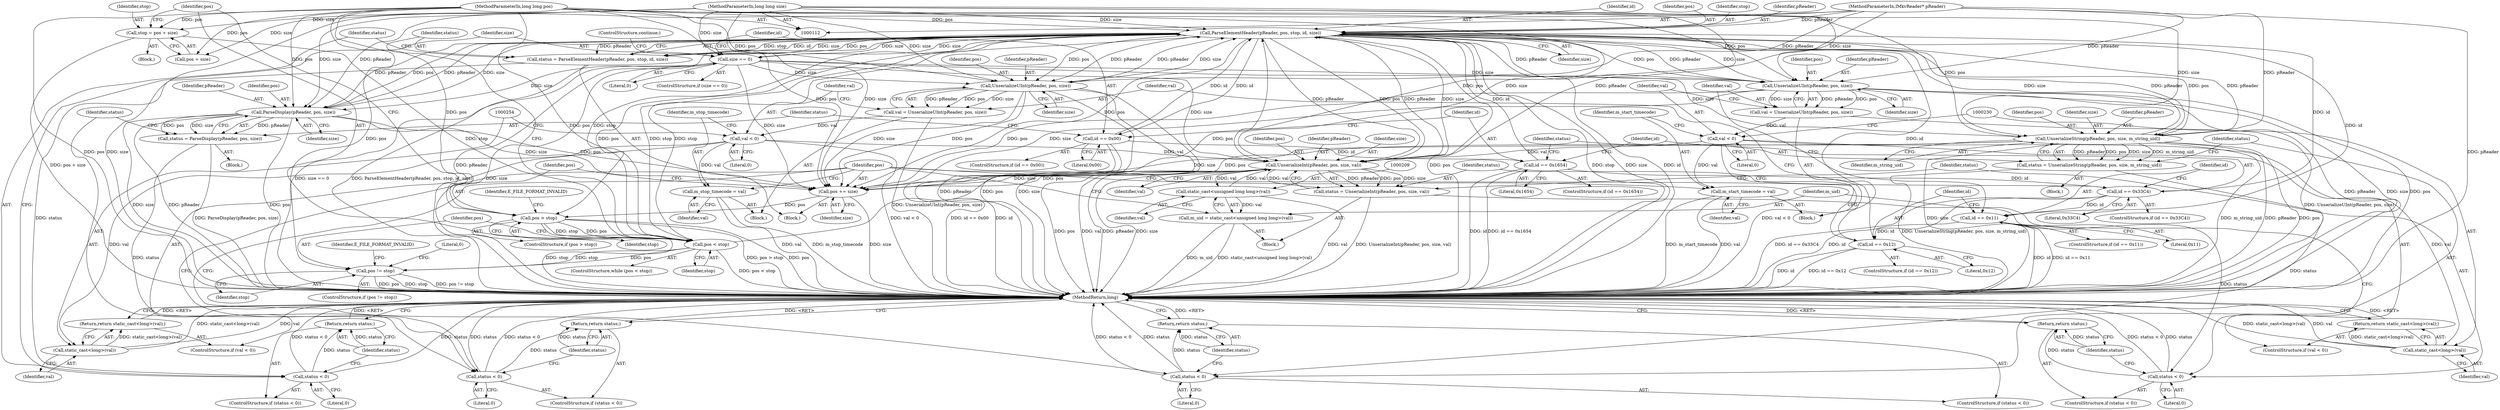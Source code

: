 digraph "0_Android_cc274e2abe8b2a6698a5c47d8aa4bb45f1f9538d_38@pointer" {
"1000133" [label="(Call,ParseElementHeader(pReader, pos, stop, id, size))"];
"1000220" [label="(Call,UnserializeUInt(pReader, pos, size))"];
"1000133" [label="(Call,ParseElementHeader(pReader, pos, stop, id, size))"];
"1000175" [label="(Call,UnserializeString(pReader, pos, size, m_string_uid))"];
"1000113" [label="(MethodParameterIn,IMkvReader* pReader)"];
"1000114" [label="(MethodParameterIn,long long pos)"];
"1000146" [label="(Call,size == 0)"];
"1000115" [label="(MethodParameterIn,long long size)"];
"1000244" [label="(Call,UnserializeUInt(pReader, pos, size))"];
"1000195" [label="(Call,UnserializeInt(pReader, pos, size, val))"];
"1000208" [label="(Call,static_cast<unsigned long long>(val))"];
"1000249" [label="(Call,val < 0)"];
"1000242" [label="(Call,val = UnserializeUInt(pReader, pos, size))"];
"1000225" [label="(Call,val < 0)"];
"1000218" [label="(Call,val = UnserializeUInt(pReader, pos, size))"];
"1000157" [label="(Call,ParseDisplay(pReader, pos, size))"];
"1000124" [label="(Call,pos < stop)"];
"1000263" [label="(Call,pos > stop)"];
"1000259" [label="(Call,pos += size)"];
"1000118" [label="(Call,stop = pos + size)"];
"1000151" [label="(Call,id == 0x00)"];
"1000169" [label="(Call,id == 0x1654)"];
"1000237" [label="(Call,id == 0x12)"];
"1000213" [label="(Call,id == 0x11)"];
"1000188" [label="(Call,id == 0x33C4)"];
"1000131" [label="(Call,status = ParseElementHeader(pReader, pos, stop, id, size))"];
"1000140" [label="(Call,status < 0)"];
"1000143" [label="(Return,return status;)"];
"1000155" [label="(Call,status = ParseDisplay(pReader, pos, size))"];
"1000162" [label="(Call,status < 0)"];
"1000165" [label="(Return,return status;)"];
"1000173" [label="(Call,status = UnserializeString(pReader, pos, size, m_string_uid))"];
"1000181" [label="(Call,status < 0)"];
"1000184" [label="(Return,return status;)"];
"1000193" [label="(Call,status = UnserializeInt(pReader, pos, size, val))"];
"1000201" [label="(Call,status < 0)"];
"1000204" [label="(Return,return status;)"];
"1000206" [label="(Call,m_uid = static_cast<unsigned long long>(val))"];
"1000229" [label="(Call,static_cast<long>(val))"];
"1000228" [label="(Return,return static_cast<long>(val);)"];
"1000232" [label="(Call,m_start_timecode = val)"];
"1000253" [label="(Call,static_cast<long>(val))"];
"1000252" [label="(Return,return static_cast<long>(val);)"];
"1000256" [label="(Call,m_stop_timecode = val)"];
"1000269" [label="(Call,pos != stop)"];
"1000222" [label="(Identifier,pos)"];
"1000273" [label="(Identifier,E_FILE_FORMAT_INVALID)"];
"1000188" [label="(Call,id == 0x33C4)"];
"1000240" [label="(Block,)"];
"1000116" [label="(Block,)"];
"1000183" [label="(Literal,0)"];
"1000262" [label="(ControlStructure,if (pos > stop))"];
"1000205" [label="(Identifier,status)"];
"1000219" [label="(Identifier,val)"];
"1000199" [label="(Identifier,val)"];
"1000125" [label="(Identifier,pos)"];
"1000194" [label="(Identifier,status)"];
"1000257" [label="(Identifier,m_stop_timecode)"];
"1000231" [label="(Identifier,val)"];
"1000208" [label="(Call,static_cast<unsigned long long>(val))"];
"1000270" [label="(Identifier,pos)"];
"1000133" [label="(Call,ParseElementHeader(pReader, pos, stop, id, size))"];
"1000134" [label="(Identifier,pReader)"];
"1000119" [label="(Identifier,stop)"];
"1000166" [label="(Identifier,status)"];
"1000202" [label="(Identifier,status)"];
"1000140" [label="(Call,status < 0)"];
"1000227" [label="(Literal,0)"];
"1000172" [label="(Block,)"];
"1000271" [label="(Identifier,stop)"];
"1000256" [label="(Call,m_stop_timecode = val)"];
"1000143" [label="(Return,return status;)"];
"1000250" [label="(Identifier,val)"];
"1000232" [label="(Call,m_start_timecode = val)"];
"1000132" [label="(Identifier,status)"];
"1000131" [label="(Call,status = ParseElementHeader(pReader, pos, stop, id, size))"];
"1000258" [label="(Identifier,val)"];
"1000180" [label="(ControlStructure,if (status < 0))"];
"1000127" [label="(Block,)"];
"1000263" [label="(Call,pos > stop)"];
"1000269" [label="(Call,pos != stop)"];
"1000239" [label="(Literal,0x12)"];
"1000151" [label="(Call,id == 0x00)"];
"1000255" [label="(Identifier,val)"];
"1000200" [label="(ControlStructure,if (status < 0))"];
"1000246" [label="(Identifier,pos)"];
"1000113" [label="(MethodParameterIn,IMkvReader* pReader)"];
"1000181" [label="(Call,status < 0)"];
"1000223" [label="(Identifier,size)"];
"1000185" [label="(Identifier,status)"];
"1000249" [label="(Call,val < 0)"];
"1000137" [label="(Identifier,id)"];
"1000162" [label="(Call,status < 0)"];
"1000276" [label="(MethodReturn,long)"];
"1000135" [label="(Identifier,pos)"];
"1000204" [label="(Return,return status;)"];
"1000165" [label="(Return,return status;)"];
"1000215" [label="(Literal,0x11)"];
"1000171" [label="(Literal,0x1654)"];
"1000267" [label="(Identifier,E_FILE_FORMAT_INVALID)"];
"1000164" [label="(Literal,0)"];
"1000163" [label="(Identifier,status)"];
"1000243" [label="(Identifier,val)"];
"1000147" [label="(Identifier,size)"];
"1000177" [label="(Identifier,pos)"];
"1000216" [label="(Block,)"];
"1000149" [label="(ControlStructure,continue;)"];
"1000242" [label="(Call,val = UnserializeUInt(pReader, pos, size))"];
"1000244" [label="(Call,UnserializeUInt(pReader, pos, size))"];
"1000233" [label="(Identifier,m_start_timecode)"];
"1000168" [label="(ControlStructure,if (id == 0x1654))"];
"1000238" [label="(Identifier,id)"];
"1000248" [label="(ControlStructure,if (val < 0))"];
"1000170" [label="(Identifier,id)"];
"1000190" [label="(Literal,0x33C4)"];
"1000174" [label="(Identifier,status)"];
"1000158" [label="(Identifier,pReader)"];
"1000144" [label="(Identifier,status)"];
"1000114" [label="(MethodParameterIn,long long pos)"];
"1000193" [label="(Call,status = UnserializeInt(pReader, pos, size, val))"];
"1000178" [label="(Identifier,size)"];
"1000124" [label="(Call,pos < stop)"];
"1000138" [label="(Identifier,size)"];
"1000142" [label="(Literal,0)"];
"1000261" [label="(Identifier,size)"];
"1000169" [label="(Call,id == 0x1654)"];
"1000251" [label="(Literal,0)"];
"1000226" [label="(Identifier,val)"];
"1000206" [label="(Call,m_uid = static_cast<unsigned long long>(val))"];
"1000115" [label="(MethodParameterIn,long long size)"];
"1000176" [label="(Identifier,pReader)"];
"1000210" [label="(Identifier,val)"];
"1000236" [label="(ControlStructure,if (id == 0x12))"];
"1000203" [label="(Literal,0)"];
"1000264" [label="(Identifier,pos)"];
"1000120" [label="(Call,pos + size)"];
"1000161" [label="(ControlStructure,if (status < 0))"];
"1000150" [label="(ControlStructure,if (id == 0x00))"];
"1000139" [label="(ControlStructure,if (status < 0))"];
"1000253" [label="(Call,static_cast<long>(val))"];
"1000201" [label="(Call,status < 0)"];
"1000268" [label="(ControlStructure,if (pos != stop))"];
"1000145" [label="(ControlStructure,if (size == 0))"];
"1000265" [label="(Identifier,stop)"];
"1000220" [label="(Call,UnserializeUInt(pReader, pos, size))"];
"1000245" [label="(Identifier,pReader)"];
"1000153" [label="(Literal,0x00)"];
"1000197" [label="(Identifier,pos)"];
"1000157" [label="(Call,ParseDisplay(pReader, pos, size))"];
"1000123" [label="(ControlStructure,while (pos < stop))"];
"1000234" [label="(Identifier,val)"];
"1000136" [label="(Identifier,stop)"];
"1000155" [label="(Call,status = ParseDisplay(pReader, pos, size))"];
"1000252" [label="(Return,return static_cast<long>(val);)"];
"1000212" [label="(ControlStructure,if (id == 0x11))"];
"1000148" [label="(Literal,0)"];
"1000187" [label="(ControlStructure,if (id == 0x33C4))"];
"1000126" [label="(Identifier,stop)"];
"1000159" [label="(Identifier,pos)"];
"1000184" [label="(Return,return status;)"];
"1000218" [label="(Call,val = UnserializeUInt(pReader, pos, size))"];
"1000207" [label="(Identifier,m_uid)"];
"1000221" [label="(Identifier,pReader)"];
"1000214" [label="(Identifier,id)"];
"1000229" [label="(Call,static_cast<long>(val))"];
"1000237" [label="(Call,id == 0x12)"];
"1000228" [label="(Return,return static_cast<long>(val);)"];
"1000152" [label="(Identifier,id)"];
"1000196" [label="(Identifier,pReader)"];
"1000189" [label="(Identifier,id)"];
"1000225" [label="(Call,val < 0)"];
"1000118" [label="(Call,stop = pos + size)"];
"1000195" [label="(Call,UnserializeInt(pReader, pos, size, val))"];
"1000275" [label="(Literal,0)"];
"1000141" [label="(Identifier,status)"];
"1000247" [label="(Identifier,size)"];
"1000259" [label="(Call,pos += size)"];
"1000173" [label="(Call,status = UnserializeString(pReader, pos, size, m_string_uid))"];
"1000182" [label="(Identifier,status)"];
"1000156" [label="(Identifier,status)"];
"1000224" [label="(ControlStructure,if (val < 0))"];
"1000198" [label="(Identifier,size)"];
"1000191" [label="(Block,)"];
"1000179" [label="(Identifier,m_string_uid)"];
"1000160" [label="(Identifier,size)"];
"1000175" [label="(Call,UnserializeString(pReader, pos, size, m_string_uid))"];
"1000146" [label="(Call,size == 0)"];
"1000260" [label="(Identifier,pos)"];
"1000213" [label="(Call,id == 0x11)"];
"1000154" [label="(Block,)"];
"1000133" -> "1000131"  [label="AST: "];
"1000133" -> "1000138"  [label="CFG: "];
"1000134" -> "1000133"  [label="AST: "];
"1000135" -> "1000133"  [label="AST: "];
"1000136" -> "1000133"  [label="AST: "];
"1000137" -> "1000133"  [label="AST: "];
"1000138" -> "1000133"  [label="AST: "];
"1000131" -> "1000133"  [label="CFG: "];
"1000133" -> "1000276"  [label="DDG: pReader"];
"1000133" -> "1000276"  [label="DDG: pos"];
"1000133" -> "1000276"  [label="DDG: stop"];
"1000133" -> "1000276"  [label="DDG: size"];
"1000133" -> "1000276"  [label="DDG: id"];
"1000133" -> "1000124"  [label="DDG: pos"];
"1000133" -> "1000124"  [label="DDG: stop"];
"1000133" -> "1000131"  [label="DDG: stop"];
"1000133" -> "1000131"  [label="DDG: id"];
"1000133" -> "1000131"  [label="DDG: size"];
"1000133" -> "1000131"  [label="DDG: pos"];
"1000133" -> "1000131"  [label="DDG: pReader"];
"1000220" -> "1000133"  [label="DDG: pReader"];
"1000220" -> "1000133"  [label="DDG: size"];
"1000175" -> "1000133"  [label="DDG: pReader"];
"1000175" -> "1000133"  [label="DDG: size"];
"1000244" -> "1000133"  [label="DDG: pReader"];
"1000244" -> "1000133"  [label="DDG: size"];
"1000195" -> "1000133"  [label="DDG: pReader"];
"1000195" -> "1000133"  [label="DDG: size"];
"1000157" -> "1000133"  [label="DDG: pReader"];
"1000157" -> "1000133"  [label="DDG: size"];
"1000113" -> "1000133"  [label="DDG: pReader"];
"1000124" -> "1000133"  [label="DDG: pos"];
"1000124" -> "1000133"  [label="DDG: stop"];
"1000114" -> "1000133"  [label="DDG: pos"];
"1000151" -> "1000133"  [label="DDG: id"];
"1000169" -> "1000133"  [label="DDG: id"];
"1000237" -> "1000133"  [label="DDG: id"];
"1000213" -> "1000133"  [label="DDG: id"];
"1000188" -> "1000133"  [label="DDG: id"];
"1000146" -> "1000133"  [label="DDG: size"];
"1000115" -> "1000133"  [label="DDG: size"];
"1000133" -> "1000146"  [label="DDG: size"];
"1000133" -> "1000151"  [label="DDG: id"];
"1000133" -> "1000157"  [label="DDG: pReader"];
"1000133" -> "1000157"  [label="DDG: pos"];
"1000133" -> "1000175"  [label="DDG: pReader"];
"1000133" -> "1000175"  [label="DDG: pos"];
"1000133" -> "1000195"  [label="DDG: pReader"];
"1000133" -> "1000195"  [label="DDG: pos"];
"1000133" -> "1000220"  [label="DDG: pReader"];
"1000133" -> "1000220"  [label="DDG: pos"];
"1000133" -> "1000244"  [label="DDG: pReader"];
"1000133" -> "1000244"  [label="DDG: pos"];
"1000133" -> "1000259"  [label="DDG: pos"];
"1000133" -> "1000263"  [label="DDG: stop"];
"1000220" -> "1000218"  [label="AST: "];
"1000220" -> "1000223"  [label="CFG: "];
"1000221" -> "1000220"  [label="AST: "];
"1000222" -> "1000220"  [label="AST: "];
"1000223" -> "1000220"  [label="AST: "];
"1000218" -> "1000220"  [label="CFG: "];
"1000220" -> "1000276"  [label="DDG: pReader"];
"1000220" -> "1000276"  [label="DDG: size"];
"1000220" -> "1000276"  [label="DDG: pos"];
"1000220" -> "1000218"  [label="DDG: pReader"];
"1000220" -> "1000218"  [label="DDG: pos"];
"1000220" -> "1000218"  [label="DDG: size"];
"1000113" -> "1000220"  [label="DDG: pReader"];
"1000114" -> "1000220"  [label="DDG: pos"];
"1000146" -> "1000220"  [label="DDG: size"];
"1000115" -> "1000220"  [label="DDG: size"];
"1000220" -> "1000259"  [label="DDG: size"];
"1000220" -> "1000259"  [label="DDG: pos"];
"1000175" -> "1000173"  [label="AST: "];
"1000175" -> "1000179"  [label="CFG: "];
"1000176" -> "1000175"  [label="AST: "];
"1000177" -> "1000175"  [label="AST: "];
"1000178" -> "1000175"  [label="AST: "];
"1000179" -> "1000175"  [label="AST: "];
"1000173" -> "1000175"  [label="CFG: "];
"1000175" -> "1000276"  [label="DDG: size"];
"1000175" -> "1000276"  [label="DDG: m_string_uid"];
"1000175" -> "1000276"  [label="DDG: pReader"];
"1000175" -> "1000276"  [label="DDG: pos"];
"1000175" -> "1000173"  [label="DDG: pReader"];
"1000175" -> "1000173"  [label="DDG: pos"];
"1000175" -> "1000173"  [label="DDG: size"];
"1000175" -> "1000173"  [label="DDG: m_string_uid"];
"1000113" -> "1000175"  [label="DDG: pReader"];
"1000114" -> "1000175"  [label="DDG: pos"];
"1000146" -> "1000175"  [label="DDG: size"];
"1000115" -> "1000175"  [label="DDG: size"];
"1000175" -> "1000259"  [label="DDG: size"];
"1000175" -> "1000259"  [label="DDG: pos"];
"1000113" -> "1000112"  [label="AST: "];
"1000113" -> "1000276"  [label="DDG: pReader"];
"1000113" -> "1000157"  [label="DDG: pReader"];
"1000113" -> "1000195"  [label="DDG: pReader"];
"1000113" -> "1000244"  [label="DDG: pReader"];
"1000114" -> "1000112"  [label="AST: "];
"1000114" -> "1000276"  [label="DDG: pos"];
"1000114" -> "1000118"  [label="DDG: pos"];
"1000114" -> "1000120"  [label="DDG: pos"];
"1000114" -> "1000124"  [label="DDG: pos"];
"1000114" -> "1000157"  [label="DDG: pos"];
"1000114" -> "1000195"  [label="DDG: pos"];
"1000114" -> "1000244"  [label="DDG: pos"];
"1000114" -> "1000259"  [label="DDG: pos"];
"1000114" -> "1000263"  [label="DDG: pos"];
"1000114" -> "1000269"  [label="DDG: pos"];
"1000146" -> "1000145"  [label="AST: "];
"1000146" -> "1000148"  [label="CFG: "];
"1000147" -> "1000146"  [label="AST: "];
"1000148" -> "1000146"  [label="AST: "];
"1000149" -> "1000146"  [label="CFG: "];
"1000152" -> "1000146"  [label="CFG: "];
"1000146" -> "1000276"  [label="DDG: size == 0"];
"1000146" -> "1000276"  [label="DDG: size"];
"1000115" -> "1000146"  [label="DDG: size"];
"1000146" -> "1000157"  [label="DDG: size"];
"1000146" -> "1000195"  [label="DDG: size"];
"1000146" -> "1000244"  [label="DDG: size"];
"1000146" -> "1000259"  [label="DDG: size"];
"1000115" -> "1000112"  [label="AST: "];
"1000115" -> "1000276"  [label="DDG: size"];
"1000115" -> "1000118"  [label="DDG: size"];
"1000115" -> "1000120"  [label="DDG: size"];
"1000115" -> "1000157"  [label="DDG: size"];
"1000115" -> "1000195"  [label="DDG: size"];
"1000115" -> "1000244"  [label="DDG: size"];
"1000115" -> "1000259"  [label="DDG: size"];
"1000244" -> "1000242"  [label="AST: "];
"1000244" -> "1000247"  [label="CFG: "];
"1000245" -> "1000244"  [label="AST: "];
"1000246" -> "1000244"  [label="AST: "];
"1000247" -> "1000244"  [label="AST: "];
"1000242" -> "1000244"  [label="CFG: "];
"1000244" -> "1000276"  [label="DDG: pReader"];
"1000244" -> "1000276"  [label="DDG: pos"];
"1000244" -> "1000276"  [label="DDG: size"];
"1000244" -> "1000242"  [label="DDG: pReader"];
"1000244" -> "1000242"  [label="DDG: pos"];
"1000244" -> "1000242"  [label="DDG: size"];
"1000244" -> "1000259"  [label="DDG: size"];
"1000244" -> "1000259"  [label="DDG: pos"];
"1000195" -> "1000193"  [label="AST: "];
"1000195" -> "1000199"  [label="CFG: "];
"1000196" -> "1000195"  [label="AST: "];
"1000197" -> "1000195"  [label="AST: "];
"1000198" -> "1000195"  [label="AST: "];
"1000199" -> "1000195"  [label="AST: "];
"1000193" -> "1000195"  [label="CFG: "];
"1000195" -> "1000276"  [label="DDG: pos"];
"1000195" -> "1000276"  [label="DDG: val"];
"1000195" -> "1000276"  [label="DDG: pReader"];
"1000195" -> "1000276"  [label="DDG: size"];
"1000195" -> "1000193"  [label="DDG: pReader"];
"1000195" -> "1000193"  [label="DDG: pos"];
"1000195" -> "1000193"  [label="DDG: size"];
"1000195" -> "1000193"  [label="DDG: val"];
"1000208" -> "1000195"  [label="DDG: val"];
"1000249" -> "1000195"  [label="DDG: val"];
"1000225" -> "1000195"  [label="DDG: val"];
"1000195" -> "1000208"  [label="DDG: val"];
"1000195" -> "1000259"  [label="DDG: size"];
"1000195" -> "1000259"  [label="DDG: pos"];
"1000208" -> "1000206"  [label="AST: "];
"1000208" -> "1000210"  [label="CFG: "];
"1000209" -> "1000208"  [label="AST: "];
"1000210" -> "1000208"  [label="AST: "];
"1000206" -> "1000208"  [label="CFG: "];
"1000208" -> "1000276"  [label="DDG: val"];
"1000208" -> "1000206"  [label="DDG: val"];
"1000249" -> "1000248"  [label="AST: "];
"1000249" -> "1000251"  [label="CFG: "];
"1000250" -> "1000249"  [label="AST: "];
"1000251" -> "1000249"  [label="AST: "];
"1000254" -> "1000249"  [label="CFG: "];
"1000257" -> "1000249"  [label="CFG: "];
"1000249" -> "1000276"  [label="DDG: val < 0"];
"1000242" -> "1000249"  [label="DDG: val"];
"1000249" -> "1000253"  [label="DDG: val"];
"1000249" -> "1000256"  [label="DDG: val"];
"1000242" -> "1000240"  [label="AST: "];
"1000243" -> "1000242"  [label="AST: "];
"1000250" -> "1000242"  [label="CFG: "];
"1000242" -> "1000276"  [label="DDG: UnserializeUInt(pReader, pos, size)"];
"1000225" -> "1000224"  [label="AST: "];
"1000225" -> "1000227"  [label="CFG: "];
"1000226" -> "1000225"  [label="AST: "];
"1000227" -> "1000225"  [label="AST: "];
"1000230" -> "1000225"  [label="CFG: "];
"1000233" -> "1000225"  [label="CFG: "];
"1000225" -> "1000276"  [label="DDG: val < 0"];
"1000218" -> "1000225"  [label="DDG: val"];
"1000225" -> "1000229"  [label="DDG: val"];
"1000225" -> "1000232"  [label="DDG: val"];
"1000218" -> "1000216"  [label="AST: "];
"1000219" -> "1000218"  [label="AST: "];
"1000226" -> "1000218"  [label="CFG: "];
"1000218" -> "1000276"  [label="DDG: UnserializeUInt(pReader, pos, size)"];
"1000157" -> "1000155"  [label="AST: "];
"1000157" -> "1000160"  [label="CFG: "];
"1000158" -> "1000157"  [label="AST: "];
"1000159" -> "1000157"  [label="AST: "];
"1000160" -> "1000157"  [label="AST: "];
"1000155" -> "1000157"  [label="CFG: "];
"1000157" -> "1000276"  [label="DDG: pos"];
"1000157" -> "1000276"  [label="DDG: size"];
"1000157" -> "1000276"  [label="DDG: pReader"];
"1000157" -> "1000155"  [label="DDG: pReader"];
"1000157" -> "1000155"  [label="DDG: pos"];
"1000157" -> "1000155"  [label="DDG: size"];
"1000157" -> "1000259"  [label="DDG: size"];
"1000157" -> "1000259"  [label="DDG: pos"];
"1000124" -> "1000123"  [label="AST: "];
"1000124" -> "1000126"  [label="CFG: "];
"1000125" -> "1000124"  [label="AST: "];
"1000126" -> "1000124"  [label="AST: "];
"1000132" -> "1000124"  [label="CFG: "];
"1000270" -> "1000124"  [label="CFG: "];
"1000124" -> "1000276"  [label="DDG: pos < stop"];
"1000263" -> "1000124"  [label="DDG: pos"];
"1000263" -> "1000124"  [label="DDG: stop"];
"1000118" -> "1000124"  [label="DDG: stop"];
"1000124" -> "1000269"  [label="DDG: pos"];
"1000124" -> "1000269"  [label="DDG: stop"];
"1000263" -> "1000262"  [label="AST: "];
"1000263" -> "1000265"  [label="CFG: "];
"1000264" -> "1000263"  [label="AST: "];
"1000265" -> "1000263"  [label="AST: "];
"1000125" -> "1000263"  [label="CFG: "];
"1000267" -> "1000263"  [label="CFG: "];
"1000263" -> "1000276"  [label="DDG: stop"];
"1000263" -> "1000276"  [label="DDG: pos > stop"];
"1000263" -> "1000276"  [label="DDG: pos"];
"1000259" -> "1000263"  [label="DDG: pos"];
"1000259" -> "1000127"  [label="AST: "];
"1000259" -> "1000261"  [label="CFG: "];
"1000260" -> "1000259"  [label="AST: "];
"1000261" -> "1000259"  [label="AST: "];
"1000264" -> "1000259"  [label="CFG: "];
"1000259" -> "1000276"  [label="DDG: size"];
"1000118" -> "1000116"  [label="AST: "];
"1000118" -> "1000120"  [label="CFG: "];
"1000119" -> "1000118"  [label="AST: "];
"1000120" -> "1000118"  [label="AST: "];
"1000125" -> "1000118"  [label="CFG: "];
"1000118" -> "1000276"  [label="DDG: pos + size"];
"1000151" -> "1000150"  [label="AST: "];
"1000151" -> "1000153"  [label="CFG: "];
"1000152" -> "1000151"  [label="AST: "];
"1000153" -> "1000151"  [label="AST: "];
"1000156" -> "1000151"  [label="CFG: "];
"1000170" -> "1000151"  [label="CFG: "];
"1000151" -> "1000276"  [label="DDG: id == 0x00"];
"1000151" -> "1000276"  [label="DDG: id"];
"1000151" -> "1000169"  [label="DDG: id"];
"1000169" -> "1000168"  [label="AST: "];
"1000169" -> "1000171"  [label="CFG: "];
"1000170" -> "1000169"  [label="AST: "];
"1000171" -> "1000169"  [label="AST: "];
"1000174" -> "1000169"  [label="CFG: "];
"1000189" -> "1000169"  [label="CFG: "];
"1000169" -> "1000276"  [label="DDG: id == 0x1654"];
"1000169" -> "1000276"  [label="DDG: id"];
"1000169" -> "1000188"  [label="DDG: id"];
"1000237" -> "1000236"  [label="AST: "];
"1000237" -> "1000239"  [label="CFG: "];
"1000238" -> "1000237"  [label="AST: "];
"1000239" -> "1000237"  [label="AST: "];
"1000243" -> "1000237"  [label="CFG: "];
"1000260" -> "1000237"  [label="CFG: "];
"1000237" -> "1000276"  [label="DDG: id == 0x12"];
"1000237" -> "1000276"  [label="DDG: id"];
"1000213" -> "1000237"  [label="DDG: id"];
"1000213" -> "1000212"  [label="AST: "];
"1000213" -> "1000215"  [label="CFG: "];
"1000214" -> "1000213"  [label="AST: "];
"1000215" -> "1000213"  [label="AST: "];
"1000219" -> "1000213"  [label="CFG: "];
"1000238" -> "1000213"  [label="CFG: "];
"1000213" -> "1000276"  [label="DDG: id"];
"1000213" -> "1000276"  [label="DDG: id == 0x11"];
"1000188" -> "1000213"  [label="DDG: id"];
"1000188" -> "1000187"  [label="AST: "];
"1000188" -> "1000190"  [label="CFG: "];
"1000189" -> "1000188"  [label="AST: "];
"1000190" -> "1000188"  [label="AST: "];
"1000194" -> "1000188"  [label="CFG: "];
"1000214" -> "1000188"  [label="CFG: "];
"1000188" -> "1000276"  [label="DDG: id == 0x33C4"];
"1000188" -> "1000276"  [label="DDG: id"];
"1000131" -> "1000127"  [label="AST: "];
"1000132" -> "1000131"  [label="AST: "];
"1000141" -> "1000131"  [label="CFG: "];
"1000131" -> "1000276"  [label="DDG: ParseElementHeader(pReader, pos, stop, id, size)"];
"1000131" -> "1000140"  [label="DDG: status"];
"1000140" -> "1000139"  [label="AST: "];
"1000140" -> "1000142"  [label="CFG: "];
"1000141" -> "1000140"  [label="AST: "];
"1000142" -> "1000140"  [label="AST: "];
"1000144" -> "1000140"  [label="CFG: "];
"1000147" -> "1000140"  [label="CFG: "];
"1000140" -> "1000276"  [label="DDG: status"];
"1000140" -> "1000276"  [label="DDG: status < 0"];
"1000140" -> "1000143"  [label="DDG: status"];
"1000143" -> "1000139"  [label="AST: "];
"1000143" -> "1000144"  [label="CFG: "];
"1000144" -> "1000143"  [label="AST: "];
"1000276" -> "1000143"  [label="CFG: "];
"1000143" -> "1000276"  [label="DDG: <RET>"];
"1000144" -> "1000143"  [label="DDG: status"];
"1000155" -> "1000154"  [label="AST: "];
"1000156" -> "1000155"  [label="AST: "];
"1000163" -> "1000155"  [label="CFG: "];
"1000155" -> "1000276"  [label="DDG: ParseDisplay(pReader, pos, size)"];
"1000155" -> "1000162"  [label="DDG: status"];
"1000162" -> "1000161"  [label="AST: "];
"1000162" -> "1000164"  [label="CFG: "];
"1000163" -> "1000162"  [label="AST: "];
"1000164" -> "1000162"  [label="AST: "];
"1000166" -> "1000162"  [label="CFG: "];
"1000260" -> "1000162"  [label="CFG: "];
"1000162" -> "1000276"  [label="DDG: status"];
"1000162" -> "1000276"  [label="DDG: status < 0"];
"1000162" -> "1000165"  [label="DDG: status"];
"1000165" -> "1000161"  [label="AST: "];
"1000165" -> "1000166"  [label="CFG: "];
"1000166" -> "1000165"  [label="AST: "];
"1000276" -> "1000165"  [label="CFG: "];
"1000165" -> "1000276"  [label="DDG: <RET>"];
"1000166" -> "1000165"  [label="DDG: status"];
"1000173" -> "1000172"  [label="AST: "];
"1000174" -> "1000173"  [label="AST: "];
"1000182" -> "1000173"  [label="CFG: "];
"1000173" -> "1000276"  [label="DDG: UnserializeString(pReader, pos, size, m_string_uid)"];
"1000173" -> "1000181"  [label="DDG: status"];
"1000181" -> "1000180"  [label="AST: "];
"1000181" -> "1000183"  [label="CFG: "];
"1000182" -> "1000181"  [label="AST: "];
"1000183" -> "1000181"  [label="AST: "];
"1000185" -> "1000181"  [label="CFG: "];
"1000260" -> "1000181"  [label="CFG: "];
"1000181" -> "1000276"  [label="DDG: status < 0"];
"1000181" -> "1000276"  [label="DDG: status"];
"1000181" -> "1000184"  [label="DDG: status"];
"1000184" -> "1000180"  [label="AST: "];
"1000184" -> "1000185"  [label="CFG: "];
"1000185" -> "1000184"  [label="AST: "];
"1000276" -> "1000184"  [label="CFG: "];
"1000184" -> "1000276"  [label="DDG: <RET>"];
"1000185" -> "1000184"  [label="DDG: status"];
"1000193" -> "1000191"  [label="AST: "];
"1000194" -> "1000193"  [label="AST: "];
"1000202" -> "1000193"  [label="CFG: "];
"1000193" -> "1000276"  [label="DDG: UnserializeInt(pReader, pos, size, val)"];
"1000193" -> "1000201"  [label="DDG: status"];
"1000201" -> "1000200"  [label="AST: "];
"1000201" -> "1000203"  [label="CFG: "];
"1000202" -> "1000201"  [label="AST: "];
"1000203" -> "1000201"  [label="AST: "];
"1000205" -> "1000201"  [label="CFG: "];
"1000207" -> "1000201"  [label="CFG: "];
"1000201" -> "1000276"  [label="DDG: status < 0"];
"1000201" -> "1000276"  [label="DDG: status"];
"1000201" -> "1000204"  [label="DDG: status"];
"1000204" -> "1000200"  [label="AST: "];
"1000204" -> "1000205"  [label="CFG: "];
"1000205" -> "1000204"  [label="AST: "];
"1000276" -> "1000204"  [label="CFG: "];
"1000204" -> "1000276"  [label="DDG: <RET>"];
"1000205" -> "1000204"  [label="DDG: status"];
"1000206" -> "1000191"  [label="AST: "];
"1000207" -> "1000206"  [label="AST: "];
"1000260" -> "1000206"  [label="CFG: "];
"1000206" -> "1000276"  [label="DDG: m_uid"];
"1000206" -> "1000276"  [label="DDG: static_cast<unsigned long long>(val)"];
"1000229" -> "1000228"  [label="AST: "];
"1000229" -> "1000231"  [label="CFG: "];
"1000230" -> "1000229"  [label="AST: "];
"1000231" -> "1000229"  [label="AST: "];
"1000228" -> "1000229"  [label="CFG: "];
"1000229" -> "1000276"  [label="DDG: static_cast<long>(val)"];
"1000229" -> "1000276"  [label="DDG: val"];
"1000229" -> "1000228"  [label="DDG: static_cast<long>(val)"];
"1000228" -> "1000224"  [label="AST: "];
"1000276" -> "1000228"  [label="CFG: "];
"1000228" -> "1000276"  [label="DDG: <RET>"];
"1000232" -> "1000216"  [label="AST: "];
"1000232" -> "1000234"  [label="CFG: "];
"1000233" -> "1000232"  [label="AST: "];
"1000234" -> "1000232"  [label="AST: "];
"1000260" -> "1000232"  [label="CFG: "];
"1000232" -> "1000276"  [label="DDG: m_start_timecode"];
"1000232" -> "1000276"  [label="DDG: val"];
"1000253" -> "1000252"  [label="AST: "];
"1000253" -> "1000255"  [label="CFG: "];
"1000254" -> "1000253"  [label="AST: "];
"1000255" -> "1000253"  [label="AST: "];
"1000252" -> "1000253"  [label="CFG: "];
"1000253" -> "1000276"  [label="DDG: static_cast<long>(val)"];
"1000253" -> "1000276"  [label="DDG: val"];
"1000253" -> "1000252"  [label="DDG: static_cast<long>(val)"];
"1000252" -> "1000248"  [label="AST: "];
"1000276" -> "1000252"  [label="CFG: "];
"1000252" -> "1000276"  [label="DDG: <RET>"];
"1000256" -> "1000240"  [label="AST: "];
"1000256" -> "1000258"  [label="CFG: "];
"1000257" -> "1000256"  [label="AST: "];
"1000258" -> "1000256"  [label="AST: "];
"1000260" -> "1000256"  [label="CFG: "];
"1000256" -> "1000276"  [label="DDG: val"];
"1000256" -> "1000276"  [label="DDG: m_stop_timecode"];
"1000269" -> "1000268"  [label="AST: "];
"1000269" -> "1000271"  [label="CFG: "];
"1000270" -> "1000269"  [label="AST: "];
"1000271" -> "1000269"  [label="AST: "];
"1000273" -> "1000269"  [label="CFG: "];
"1000275" -> "1000269"  [label="CFG: "];
"1000269" -> "1000276"  [label="DDG: pos != stop"];
"1000269" -> "1000276"  [label="DDG: pos"];
"1000269" -> "1000276"  [label="DDG: stop"];
}
